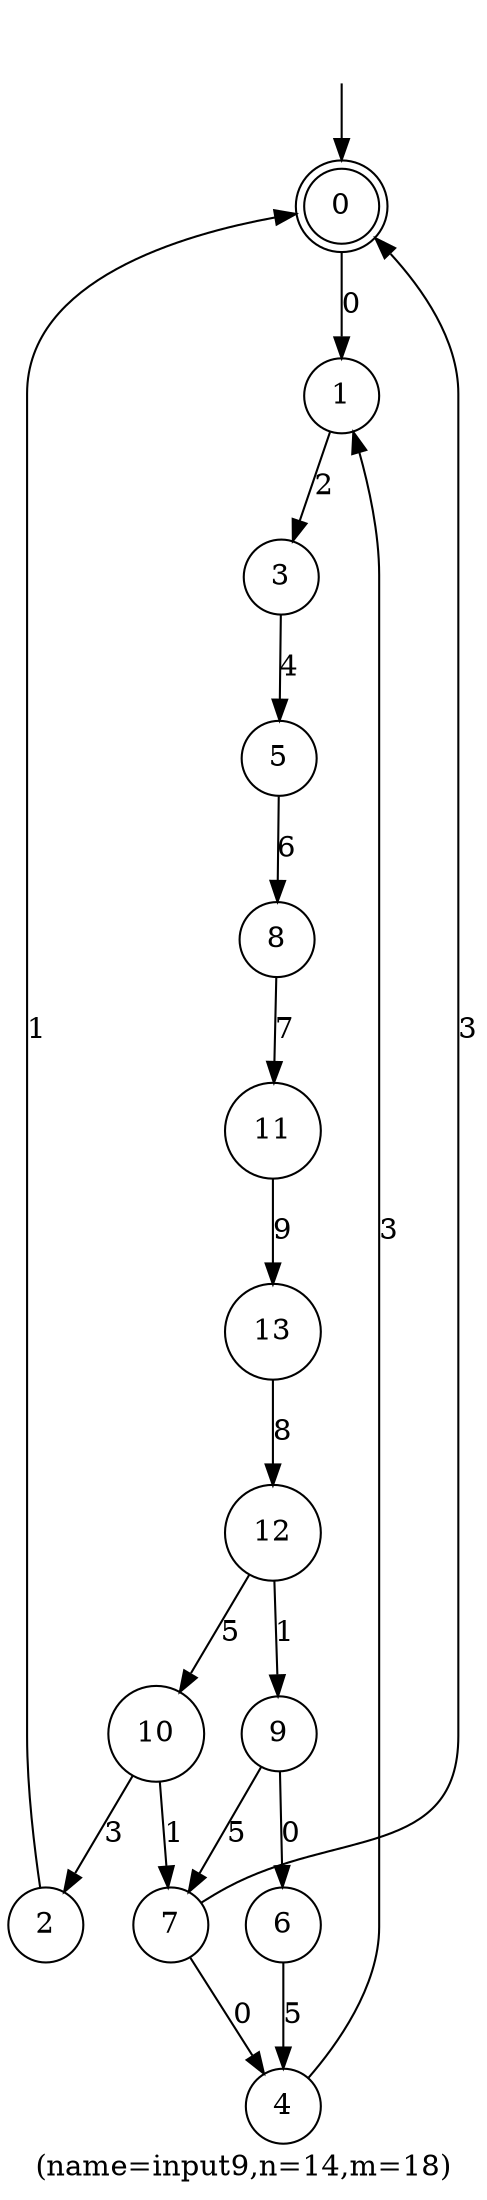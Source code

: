 digraph input9{
	label="(name=input9,n=14,m=18)";
	_nil [style = "invis"];
	node [shape = doublecircle]; 0;
	node [shape = circle];
	_nil -> 0;
	0->1[label="0"];
	7->4[label="0"];
	9->6[label="0"];
	2->0[label="1"];
	10->7[label="1"];
	12->9[label="1"];
	1->3[label="2"];
	4->1[label="3"];
	7->0[label="3"];
	10->2[label="3"];
	3->5[label="4"];
	6->4[label="5"];
	9->7[label="5"];
	12->10[label="5"];
	5->8[label="6"];
	8->11[label="7"];
	13->12[label="8"];
	11->13[label="9"];
}
